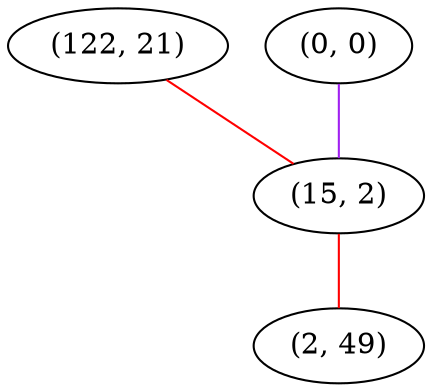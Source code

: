 graph "" {
"(122, 21)";
"(0, 0)";
"(15, 2)";
"(2, 49)";
"(122, 21)" -- "(15, 2)"  [color=red, key=0, weight=1];
"(0, 0)" -- "(15, 2)"  [color=purple, key=0, weight=4];
"(15, 2)" -- "(2, 49)"  [color=red, key=0, weight=1];
}
